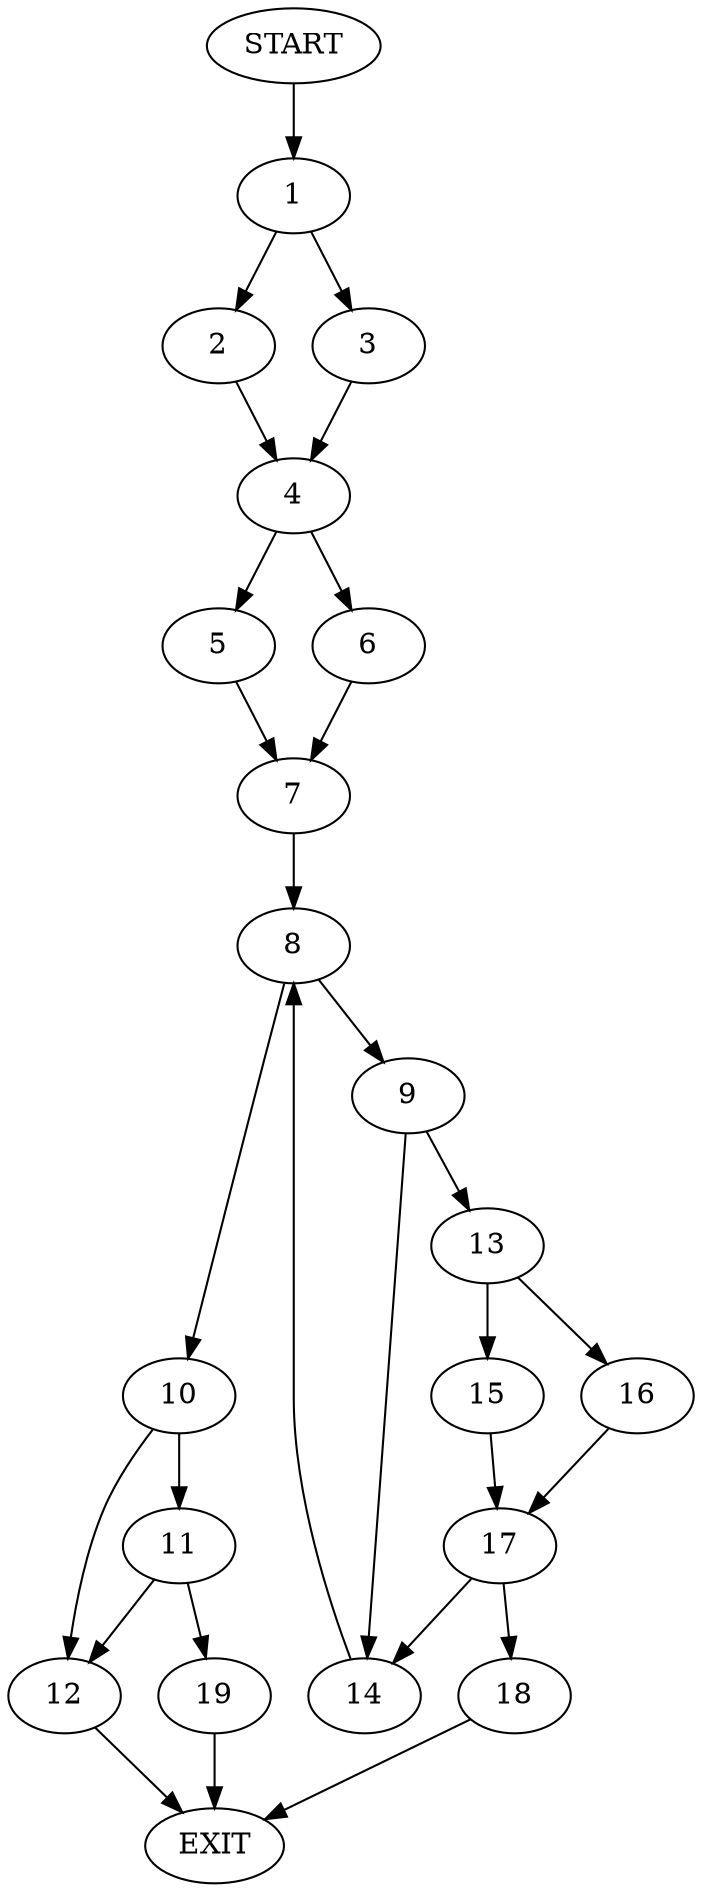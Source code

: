 digraph {
0 [label="START"]
20 [label="EXIT"]
0 -> 1
1 -> 2
1 -> 3
3 -> 4
2 -> 4
4 -> 5
4 -> 6
5 -> 7
6 -> 7
7 -> 8
8 -> 9
8 -> 10
10 -> 11
10 -> 12
9 -> 13
9 -> 14
14 -> 8
13 -> 15
13 -> 16
15 -> 17
16 -> 17
17 -> 18
17 -> 14
18 -> 20
11 -> 19
11 -> 12
12 -> 20
19 -> 20
}
